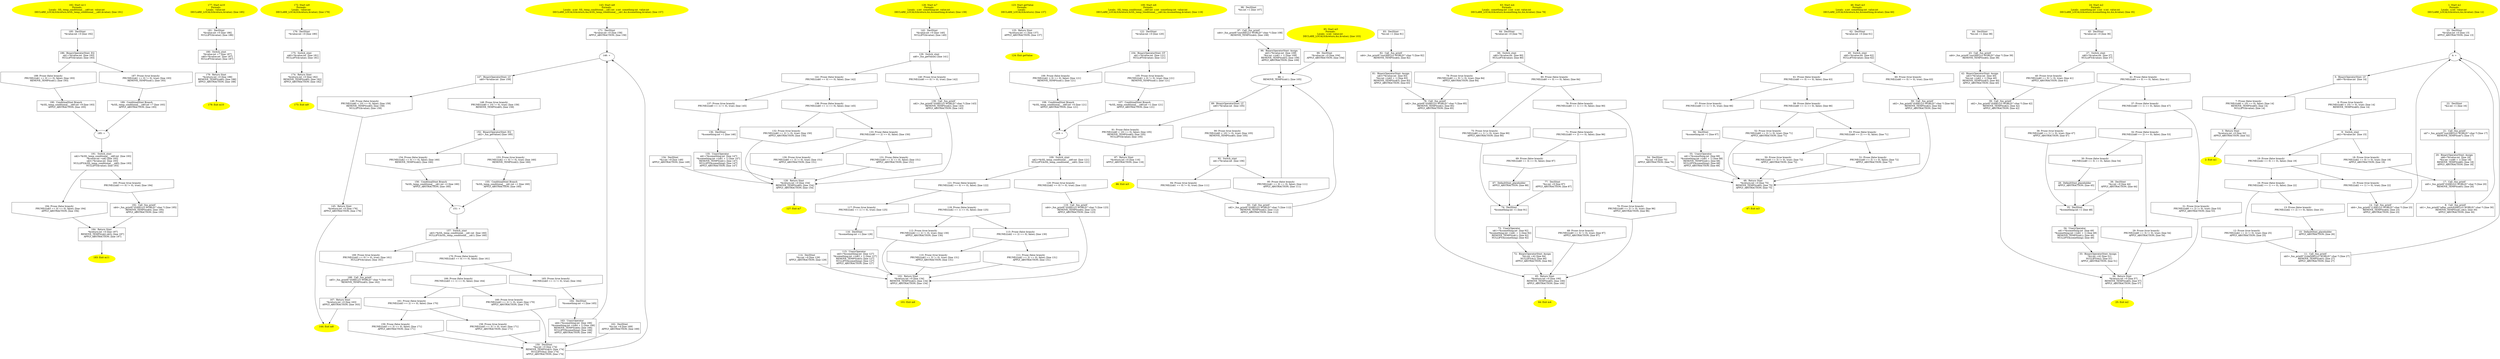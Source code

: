 digraph iCFG {
195 [label="195:  DeclStmt \n   *&value:int =0 [line 192]\n " shape="box"]
	

	 195 -> 186 ;
194 [label="194: Prune (false branch) \n   PRUNE(((n$3 == 0) == 0), false); [line 194]\n  APPLY_ABSTRACTION; [line 194]\n " shape="invhouse"]
	

	 194 -> 184 ;
193 [label="193: Prune (true branch) \n   PRUNE(((n$3 == 0) != 0), true); [line 194]\n " shape="invhouse"]
	

	 193 -> 192 ;
192 [label="192:  Call _fun_printf \n   n$4=_fun_printf(\"(0)HELLO WORLD!\":char *) [line 195]\n  REMOVE_TEMPS(n$4); [line 195]\n  APPLY_ABSTRACTION; [line 195]\n " shape="box"]
	

	 192 -> 184 ;
191 [label="191:  Switch_stmt \n   n$2=*&SIL_temp_conditional___n$0:int  [line 193]\n  *&value:int =n$2 [line 193]\n  n$3=*&value:int  [line 193]\n  NULLIFY(&SIL_temp_conditional___n$0); [line 193]\n  NULLIFY(&value); [line 193]\n " shape="box"]
	

	 191 -> 193 ;
	 191 -> 194 ;
190 [label="190:  ConditinalStmt Branch \n   *&SIL_temp_conditional___n$0:int =9 [line 193]\n  APPLY_ABSTRACTION; [line 193]\n " shape="box"]
	

	 190 -> 185 ;
189 [label="189:  ConditinalStmt Branch \n   *&SIL_temp_conditional___n$0:int =7 [line 193]\n  APPLY_ABSTRACTION; [line 193]\n " shape="box"]
	

	 189 -> 185 ;
188 [label="188: Prune (false branch) \n   PRUNE(((n$1 == 0) == 0), false); [line 193]\n  REMOVE_TEMPS(n$1); [line 193]\n " shape="invhouse"]
	

	 188 -> 190 ;
187 [label="187: Prune (true branch) \n   PRUNE(((n$1 == 0) != 0), true); [line 193]\n  REMOVE_TEMPS(n$1); [line 193]\n " shape="invhouse"]
	

	 187 -> 189 ;
186 [label="186:  BinaryOperatorStmt: EQ \n   n$1=*&value:int  [line 193]\n  NULLIFY(&value); [line 193]\n " shape="box"]
	

	 186 -> 187 ;
	 186 -> 188 ;
185 [label="185: + \n  " ]
	

	 185 -> 191 ;
184 [label="184:  Return Stmt \n   *&return:int =0 [line 197]\n  REMOVE_TEMPS(n$2,n$3); [line 197]\n  APPLY_ABSTRACTION; [line 197]\n " shape="box"]
	

	 184 -> 183 ;
183 [label="183: Exit m11 \n  " color=yellow style=filled]
	

182 [label="182: Start m11\nFormals: \nLocals:  SIL_temp_conditional___n$0:int  value:int  \n   DECLARE_LOCALS(&return,&SIL_temp_conditional___n$0,&value); [line 191]\n " color=yellow style=filled]
	

	 182 -> 195 ;
181 [label="181:  DeclStmt \n   *&value:int =0 [line 186]\n  NULLIFY(&value); [line 186]\n " shape="box"]
	

	 181 -> 180 ;
180 [label="180:  Switch_stmt \n   *&value:int =7 [line 187]\n  n$0=*&value:int  [line 187]\n  NULLIFY(&value); [line 187]\n " shape="box"]
	

	 180 -> 179 ;
179 [label="179:  Return Stmt \n   *&return:int =0 [line 188]\n  REMOVE_TEMPS(n$0); [line 188]\n  APPLY_ABSTRACTION; [line 188]\n " shape="box"]
	

	 179 -> 178 ;
178 [label="178: Exit m10 \n  " color=yellow style=filled]
	

177 [label="177: Start m10\nFormals: \nLocals:  value:int  \n   DECLARE_LOCALS(&return,&value); [line 185]\n " color=yellow style=filled]
	

	 177 -> 181 ;
176 [label="176:  DeclStmt \n   *&value:int =0 [line 180]\n " shape="box"]
	

	 176 -> 175 ;
175 [label="175:  Switch_stmt \n   n$0=*&value:int  [line 181]\n  NULLIFY(&value); [line 181]\n " shape="box"]
	

	 175 -> 174 ;
174 [label="174:  Return Stmt \n   *&return:int =0 [line 182]\n  REMOVE_TEMPS(n$0); [line 182]\n  APPLY_ABSTRACTION; [line 182]\n " shape="box"]
	

	 174 -> 173 ;
173 [label="173: Exit m9 \n  " color=yellow style=filled]
	

172 [label="172: Start m9\nFormals: \nLocals:  value:int  \n   DECLARE_LOCALS(&return,&value); [line 179]\n " color=yellow style=filled]
	

	 172 -> 176 ;
171 [label="171:  DeclStmt \n   *&value:int =0 [line 158]\n  APPLY_ABSTRACTION; [line 158]\n " shape="box"]
	

	 171 -> 146 ;
170 [label="170: Prune (false branch) \n   PRUNE(((n$3 == 0) == 0), false); [line 161]\n " shape="invhouse"]
	

	 170 -> 165 ;
	 170 -> 166 ;
169 [label="169: Prune (true branch) \n   PRUNE(((n$3 == 0) != 0), true); [line 161]\n  NULLIFY(&value); [line 161]\n " shape="invhouse"]
	

	 169 -> 168 ;
168 [label="168:  Call _fun_printf \n   n$5=_fun_printf(\"(0)HELLO WORLD!\":char *) [line 162]\n  REMOVE_TEMPS(n$5); [line 162]\n " shape="box"]
	

	 168 -> 167 ;
167 [label="167:  Return Stmt \n   *&return:int =0 [line 163]\n  APPLY_ABSTRACTION; [line 163]\n " shape="box"]
	

	 167 -> 144 ;
166 [label="166: Prune (false branch) \n   PRUNE(((n$3 == 1) == 0), false); [line 164]\n " shape="invhouse"]
	

	 166 -> 160 ;
	 166 -> 161 ;
165 [label="165: Prune (true branch) \n   PRUNE(((n$3 == 1) != 0), true); [line 164]\n " shape="invhouse"]
	

	 165 -> 164 ;
164 [label="164:  DeclStmt \n   *&something:int =1 [line 165]\n " shape="box"]
	

	 164 -> 163 ;
163 [label="163:  UnaryOperator \n   n$4=*&something:int  [line 166]\n  *&something:int =(n$4 + 1) [line 166]\n  REMOVE_TEMPS(n$4); [line 166]\n  NULLIFY(&something); [line 166]\n  APPLY_ABSTRACTION; [line 166]\n " shape="box"]
	

	 163 -> 146 ;
162 [label="162:  DeclStmt \n   *&z:int =9 [line 169]\n  APPLY_ABSTRACTION; [line 169]\n " shape="box"]
	

	 162 -> 150 ;
161 [label="161: Prune (false branch) \n   PRUNE(((n$3 == 2) == 0), false); [line 170]\n " shape="invhouse"]
	

	 161 -> 158 ;
	 161 -> 159 ;
160 [label="160: Prune (true branch) \n   PRUNE(((n$3 == 2) != 0), true); [line 170]\n  APPLY_ABSTRACTION; [line 170]\n " shape="invhouse"]
	

	 160 -> 150 ;
159 [label="159: Prune (false branch) \n   PRUNE(((n$3 == 3) == 0), false); [line 171]\n  APPLY_ABSTRACTION; [line 171]\n " shape="invhouse"]
	

	 159 -> 150 ;
158 [label="158: Prune (true branch) \n   PRUNE(((n$3 == 3) != 0), true); [line 171]\n  APPLY_ABSTRACTION; [line 171]\n " shape="invhouse"]
	

	 158 -> 150 ;
157 [label="157:  Switch_stmt \n   n$3=*&SIL_temp_conditional___n$1:int  [line 160]\n  NULLIFY(&SIL_temp_conditional___n$1); [line 160]\n " shape="box"]
	

	 157 -> 169 ;
	 157 -> 170 ;
156 [label="156:  ConditinalStmt Branch \n   *&SIL_temp_conditional___n$1:int =2 [line 160]\n  APPLY_ABSTRACTION; [line 160]\n " shape="box"]
	

	 156 -> 151 ;
155 [label="155:  ConditinalStmt Branch \n   *&SIL_temp_conditional___n$1:int =1 [line 160]\n  APPLY_ABSTRACTION; [line 160]\n " shape="box"]
	

	 155 -> 151 ;
154 [label="154: Prune (false branch) \n   PRUNE(((n$2 == 0) == 0), false); [line 160]\n  REMOVE_TEMPS(n$2); [line 160]\n " shape="invhouse"]
	

	 154 -> 156 ;
153 [label="153: Prune (true branch) \n   PRUNE(((n$2 == 0) != 0), true); [line 160]\n  REMOVE_TEMPS(n$2); [line 160]\n " shape="invhouse"]
	

	 153 -> 155 ;
152 [label="152:  BinaryOperatorStmt: EQ \n   n$2=_fun_getValue() [line 160]\n " shape="box"]
	

	 152 -> 153 ;
	 152 -> 154 ;
151 [label="151: + \n  " ]
	

	 151 -> 157 ;
150 [label="150:  DeclStmt \n   *&a:int =0 [line 174]\n  REMOVE_TEMPS(n$3); [line 174]\n  NULLIFY(&a); [line 174]\n  APPLY_ABSTRACTION; [line 174]\n " shape="box"]
	

	 150 -> 146 ;
149 [label="149: Prune (false branch) \n   PRUNE(((n$0 < 10) == 0), false); [line 159]\n  REMOVE_TEMPS(n$0); [line 159]\n  NULLIFY(&value); [line 159]\n " shape="invhouse"]
	

	 149 -> 145 ;
148 [label="148: Prune (true branch) \n   PRUNE(((n$0 < 10) != 0), true); [line 159]\n  REMOVE_TEMPS(n$0); [line 159]\n " shape="invhouse"]
	

	 148 -> 152 ;
147 [label="147:  BinaryOperatorStmt: LT \n   n$0=*&value:int  [line 159]\n " shape="box"]
	

	 147 -> 148 ;
	 147 -> 149 ;
146 [label="146: + \n  " ]
	

	 146 -> 147 ;
145 [label="145:  Return Stmt \n   *&return:int =0 [line 176]\n  APPLY_ABSTRACTION; [line 176]\n " shape="box"]
	

	 145 -> 144 ;
144 [label="144: Exit m8 \n  " color=yellow style=filled]
	

143 [label="143: Start m8\nFormals: \nLocals:  a:int  SIL_temp_conditional___n$1:int  z:int  something:int  value:int  \n   DECLARE_LOCALS(&return,&a,&SIL_temp_conditional___n$1,&z,&something,&value); [line 157]\n " color=yellow style=filled]
	

	 143 -> 171 ;
142 [label="142:  DeclStmt \n   *&value:int =0 [line 140]\n  NULLIFY(&value); [line 140]\n " shape="box"]
	

	 142 -> 129 ;
141 [label="141: Prune (false branch) \n   PRUNE(((n$0 == 0) == 0), false); [line 142]\n " shape="invhouse"]
	

	 141 -> 137 ;
	 141 -> 138 ;
140 [label="140: Prune (true branch) \n   PRUNE(((n$0 == 0) != 0), true); [line 142]\n " shape="invhouse"]
	

	 140 -> 139 ;
139 [label="139:  Call _fun_printf \n   n$2=_fun_printf(\"(0)HELLO WORLD!\":char *) [line 143]\n  REMOVE_TEMPS(n$2); [line 143]\n  APPLY_ABSTRACTION; [line 143]\n " shape="box"]
	

	 139 -> 128 ;
138 [label="138: Prune (false branch) \n   PRUNE(((n$0 == 1) == 0), false); [line 145]\n " shape="invhouse"]
	

	 138 -> 132 ;
	 138 -> 133 ;
137 [label="137: Prune (true branch) \n   PRUNE(((n$0 == 1) != 0), true); [line 145]\n " shape="invhouse"]
	

	 137 -> 136 ;
136 [label="136:  DeclStmt \n   *&something:int =1 [line 146]\n " shape="box"]
	

	 136 -> 135 ;
135 [label="135:  UnaryOperator \n   n$1=*&something:int  [line 147]\n  *&something:int =(n$1 + 1) [line 147]\n  REMOVE_TEMPS(n$1); [line 147]\n  NULLIFY(&something); [line 147]\n  APPLY_ABSTRACTION; [line 147]\n " shape="box"]
	

	 135 -> 128 ;
134 [label="134:  DeclStmt \n   *&z:int =9 [line 149]\n  APPLY_ABSTRACTION; [line 149]\n " shape="box"]
	

	 134 -> 128 ;
133 [label="133: Prune (false branch) \n   PRUNE(((n$0 == 2) == 0), false); [line 150]\n " shape="invhouse"]
	

	 133 -> 130 ;
	 133 -> 131 ;
132 [label="132: Prune (true branch) \n   PRUNE(((n$0 == 2) != 0), true); [line 150]\n  APPLY_ABSTRACTION; [line 150]\n " shape="invhouse"]
	

	 132 -> 128 ;
131 [label="131: Prune (false branch) \n   PRUNE(((n$0 == 3) == 0), false); [line 151]\n  APPLY_ABSTRACTION; [line 151]\n " shape="invhouse"]
	

	 131 -> 128 ;
130 [label="130: Prune (true branch) \n   PRUNE(((n$0 == 3) != 0), true); [line 151]\n  APPLY_ABSTRACTION; [line 151]\n " shape="invhouse"]
	

	 130 -> 128 ;
129 [label="129:  Switch_stmt \n   n$0=_fun_getValue() [line 141]\n " shape="box"]
	

	 129 -> 140 ;
	 129 -> 141 ;
128 [label="128:  Return Stmt \n   *&return:int =0 [line 154]\n  REMOVE_TEMPS(n$0); [line 154]\n  APPLY_ABSTRACTION; [line 154]\n " shape="box"]
	

	 128 -> 127 ;
127 [label="127: Exit m7 \n  " color=yellow style=filled]
	

126 [label="126: Start m7\nFormals: \nLocals:  z:int  something:int  value:int  \n   DECLARE_LOCALS(&return,&z,&something,&value); [line 139]\n " color=yellow style=filled]
	

	 126 -> 142 ;
125 [label="125:  Return Stmt \n   *&return:int =1 [line 137]\n  APPLY_ABSTRACTION; [line 137]\n " shape="box"]
	

	 125 -> 124 ;
124 [label="124: Exit getValue \n  " color=yellow style=filled]
	

123 [label="123: Start getValue\nFormals: \nLocals:  \n   DECLARE_LOCALS(&return); [line 137]\n " color=yellow style=filled]
	

	 123 -> 125 ;
122 [label="122:  DeclStmt \n   *&value:int =0 [line 120]\n " shape="box"]
	

	 122 -> 104 ;
121 [label="121: Prune (false branch) \n   PRUNE(((n$2 == 0) == 0), false); [line 122]\n " shape="invhouse"]
	

	 121 -> 117 ;
	 121 -> 118 ;
120 [label="120: Prune (true branch) \n   PRUNE(((n$2 == 0) != 0), true); [line 122]\n " shape="invhouse"]
	

	 120 -> 119 ;
119 [label="119:  Call _fun_printf \n   n$4=_fun_printf(\"(0)HELLO WORLD!\":char *) [line 123]\n  REMOVE_TEMPS(n$4); [line 123]\n  APPLY_ABSTRACTION; [line 123]\n " shape="box"]
	

	 119 -> 102 ;
118 [label="118: Prune (false branch) \n   PRUNE(((n$2 == 1) == 0), false); [line 125]\n " shape="invhouse"]
	

	 118 -> 112 ;
	 118 -> 113 ;
117 [label="117: Prune (true branch) \n   PRUNE(((n$2 == 1) != 0), true); [line 125]\n " shape="invhouse"]
	

	 117 -> 116 ;
116 [label="116:  DeclStmt \n   *&something:int =1 [line 126]\n " shape="box"]
	

	 116 -> 115 ;
115 [label="115:  UnaryOperator \n   n$3=*&something:int  [line 127]\n  *&something:int =(n$3 + 1) [line 127]\n  REMOVE_TEMPS(n$3); [line 127]\n  NULLIFY(&something); [line 127]\n  APPLY_ABSTRACTION; [line 127]\n " shape="box"]
	

	 115 -> 102 ;
114 [label="114:  DeclStmt \n   *&z:int =9 [line 129]\n  APPLY_ABSTRACTION; [line 129]\n " shape="box"]
	

	 114 -> 102 ;
113 [label="113: Prune (false branch) \n   PRUNE(((n$2 == 2) == 0), false); [line 130]\n " shape="invhouse"]
	

	 113 -> 110 ;
	 113 -> 111 ;
112 [label="112: Prune (true branch) \n   PRUNE(((n$2 == 2) != 0), true); [line 130]\n  APPLY_ABSTRACTION; [line 130]\n " shape="invhouse"]
	

	 112 -> 102 ;
111 [label="111: Prune (false branch) \n   PRUNE(((n$2 == 3) == 0), false); [line 131]\n  APPLY_ABSTRACTION; [line 131]\n " shape="invhouse"]
	

	 111 -> 102 ;
110 [label="110: Prune (true branch) \n   PRUNE(((n$2 == 3) != 0), true); [line 131]\n  APPLY_ABSTRACTION; [line 131]\n " shape="invhouse"]
	

	 110 -> 102 ;
109 [label="109:  Switch_stmt \n   n$2=*&SIL_temp_conditional___n$0:int  [line 121]\n  NULLIFY(&SIL_temp_conditional___n$0); [line 121]\n " shape="box"]
	

	 109 -> 120 ;
	 109 -> 121 ;
108 [label="108:  ConditinalStmt Branch \n   *&SIL_temp_conditional___n$0:int =0 [line 121]\n  APPLY_ABSTRACTION; [line 121]\n " shape="box"]
	

	 108 -> 103 ;
107 [label="107:  ConditinalStmt Branch \n   *&SIL_temp_conditional___n$0:int =1 [line 121]\n  APPLY_ABSTRACTION; [line 121]\n " shape="box"]
	

	 107 -> 103 ;
106 [label="106: Prune (false branch) \n   PRUNE(((n$1 > 0) == 0), false); [line 121]\n  REMOVE_TEMPS(n$1); [line 121]\n " shape="invhouse"]
	

	 106 -> 108 ;
105 [label="105: Prune (true branch) \n   PRUNE(((n$1 > 0) != 0), true); [line 121]\n  REMOVE_TEMPS(n$1); [line 121]\n " shape="invhouse"]
	

	 105 -> 107 ;
104 [label="104:  BinaryOperatorStmt: GT \n   n$1=*&value:int  [line 121]\n  NULLIFY(&value); [line 121]\n " shape="box"]
	

	 104 -> 105 ;
	 104 -> 106 ;
103 [label="103: + \n  " ]
	

	 103 -> 109 ;
102 [label="102:  Return Stmt \n   *&return:int =0 [line 134]\n  REMOVE_TEMPS(n$2); [line 134]\n  APPLY_ABSTRACTION; [line 134]\n " shape="box"]
	

	 102 -> 101 ;
101 [label="101: Exit m6 \n  " color=yellow style=filled]
	

100 [label="100: Start m6\nFormals: \nLocals:  SIL_temp_conditional___n$0:int  z:int  something:int  value:int  \n   DECLARE_LOCALS(&return,&SIL_temp_conditional___n$0,&z,&something,&value); [line 119]\n " color=yellow style=filled]
	

	 100 -> 122 ;
99 [label="99:  DeclStmt \n   *&value:int =0 [line 104]\n  APPLY_ABSTRACTION; [line 104]\n " shape="box"]
	

	 99 -> 88 ;
98 [label="98:  DeclStmt \n   *&x:int =1 [line 107]\n " shape="box"]
	

	 98 -> 97 ;
97 [label="97:  Call _fun_printf \n   n$4=_fun_printf(\"(out)HELLO WORLD!\":char *) [line 108]\n  REMOVE_TEMPS(n$4); [line 108]\n " shape="box"]
	

	 97 -> 96 ;
96 [label="96:  BinaryOperatorStmt: Assign \n   n$3=*&value:int  [line 109]\n  *&x:int =(n$3 + 1) [line 109]\n  REMOVE_TEMPS(n$3); [line 109]\n  APPLY_ABSTRACTION; [line 109]\n " shape="box"]
	

	 96 -> 88 ;
95 [label="95: Prune (false branch) \n   PRUNE(((n$1 == 0) == 0), false); [line 111]\n  APPLY_ABSTRACTION; [line 111]\n " shape="invhouse"]
	

	 95 -> 88 ;
94 [label="94: Prune (true branch) \n   PRUNE(((n$1 == 0) != 0), true); [line 111]\n " shape="invhouse"]
	

	 94 -> 93 ;
93 [label="93:  Call _fun_printf \n   n$2=_fun_printf(\"(0)HELLO WORLD!\":char *) [line 112]\n  REMOVE_TEMPS(n$2); [line 112]\n  APPLY_ABSTRACTION; [line 112]\n " shape="box"]
	

	 93 -> 88 ;
92 [label="92:  Switch_stmt \n   n$1=*&value:int  [line 106]\n " shape="box"]
	

	 92 -> 94 ;
	 92 -> 95 ;
91 [label="91: Prune (false branch) \n   PRUNE(((n$0 < 10) == 0), false); [line 105]\n  REMOVE_TEMPS(n$0); [line 105]\n  NULLIFY(&value); [line 105]\n " shape="invhouse"]
	

	 91 -> 87 ;
90 [label="90: Prune (true branch) \n   PRUNE(((n$0 < 10) != 0), true); [line 105]\n  REMOVE_TEMPS(n$0); [line 105]\n " shape="invhouse"]
	

	 90 -> 92 ;
89 [label="89:  BinaryOperatorStmt: LT \n   n$0=*&value:int  [line 105]\n " shape="box"]
	

	 89 -> 90 ;
	 89 -> 91 ;
88 [label="88: + \n   REMOVE_TEMPS(n$1); [line 105]\n " ]
	

	 88 -> 89 ;
87 [label="87:  Return Stmt \n   *&return:int =0 [line 116]\n  APPLY_ABSTRACTION; [line 116]\n " shape="box"]
	

	 87 -> 86 ;
86 [label="86: Exit m5 \n  " color=yellow style=filled]
	

85 [label="85: Start m5\nFormals: \nLocals:  x:int  value:int  \n   DECLARE_LOCALS(&return,&x,&value); [line 103]\n " color=yellow style=filled]
	

	 85 -> 99 ;
84 [label="84:  DeclStmt \n   *&value:int =0 [line 79]\n " shape="box"]
	

	 84 -> 66 ;
83 [label="83:  DeclStmt \n   *&x:int =1 [line 81]\n " shape="box"]
	

	 83 -> 82 ;
82 [label="82:  Call _fun_printf \n   n$4=_fun_printf(\"(out)HELLO WORLD!\":char *) [line 82]\n  REMOVE_TEMPS(n$4); [line 82]\n " shape="box"]
	

	 82 -> 81 ;
81 [label="81:  BinaryOperatorStmt: Assign \n   n$3=*&value:int  [line 83]\n  *&x:int =(n$3 + 1) [line 83]\n  REMOVE_TEMPS(n$3); [line 83]\n  APPLY_ABSTRACTION; [line 83]\n " shape="box"]
	

	 81 -> 78 ;
80 [label="80: Prune (false branch) \n   PRUNE(((n$0 == 0) == 0), false); [line 84]\n " shape="invhouse"]
	

	 80 -> 75 ;
	 80 -> 76 ;
79 [label="79: Prune (true branch) \n   PRUNE(((n$0 == 0) != 0), true); [line 84]\n  APPLY_ABSTRACTION; [line 84]\n " shape="invhouse"]
	

	 79 -> 78 ;
78 [label="78:  Call _fun_printf \n   n$2=_fun_printf(\"(0)HELLO WORLD!\":char *) [line 85]\n  REMOVE_TEMPS(n$2); [line 85]\n  APPLY_ABSTRACTION; [line 85]\n " shape="box"]
	

	 78 -> 65 ;
77 [label="77:  DeclStmt \n   *&z:int =9 [line 87]\n  APPLY_ABSTRACTION; [line 87]\n " shape="box"]
	

	 77 -> 74 ;
76 [label="76: Prune (false branch) \n   PRUNE(((n$0 == 1) == 0), false); [line 90]\n " shape="invhouse"]
	

	 76 -> 70 ;
	 76 -> 71 ;
75 [label="75: Prune (true branch) \n   PRUNE(((n$0 == 1) != 0), true); [line 90]\n  APPLY_ABSTRACTION; [line 90]\n " shape="invhouse"]
	

	 75 -> 74 ;
74 [label="74:  DeclStmt \n   *&something:int =1 [line 91]\n " shape="box"]
	

	 74 -> 73 ;
73 [label="73:  UnaryOperator \n   n$1=*&something:int  [line 92]\n  *&something:int =(n$1 + 1) [line 92]\n  REMOVE_TEMPS(n$1); [line 92]\n  NULLIFY(&something); [line 92]\n " shape="box"]
	

	 73 -> 72 ;
72 [label="72:  BinaryOperatorStmt: Assign \n   *&z:int =42 [line 94]\n  NULLIFY(&z); [line 94]\n  APPLY_ABSTRACTION; [line 94]\n " shape="box"]
	

	 72 -> 65 ;
71 [label="71: Prune (false branch) \n   PRUNE(((n$0 == 2) == 0), false); [line 96]\n " shape="invhouse"]
	

	 71 -> 68 ;
	 71 -> 69 ;
70 [label="70: Prune (true branch) \n   PRUNE(((n$0 == 2) != 0), true); [line 96]\n  APPLY_ABSTRACTION; [line 96]\n " shape="invhouse"]
	

	 70 -> 65 ;
69 [label="69: Prune (false branch) \n   PRUNE(((n$0 == 3) == 0), false); [line 97]\n " shape="invhouse"]
	

	 69 -> 67 ;
68 [label="68: Prune (true branch) \n   PRUNE(((n$0 == 3) != 0), true); [line 97]\n  APPLY_ABSTRACTION; [line 97]\n " shape="invhouse"]
	

	 68 -> 65 ;
67 [label="67:  DefaultStmt_placeholder \n   APPLY_ABSTRACTION; [line 88]\n " shape="box"]
	

	 67 -> 74 ;
66 [label="66:  Switch_stmt \n   n$0=*&value:int  [line 80]\n  NULLIFY(&value); [line 80]\n " shape="box"]
	

	 66 -> 79 ;
	 66 -> 80 ;
65 [label="65:  Return Stmt \n   *&return:int =0 [line 100]\n  REMOVE_TEMPS(n$0); [line 100]\n  APPLY_ABSTRACTION; [line 100]\n " shape="box"]
	

	 65 -> 64 ;
64 [label="64: Exit m4 \n  " color=yellow style=filled]
	

63 [label="63: Start m4\nFormals: \nLocals:  something:int  z:int  x:int  value:int  \n   DECLARE_LOCALS(&return,&something,&z,&x,&value); [line 78]\n " color=yellow style=filled]
	

	 63 -> 84 ;
62 [label="62:  DeclStmt \n   *&value:int =0 [line 61]\n " shape="box"]
	

	 62 -> 49 ;
61 [label="61: Prune (false branch) \n   PRUNE(((n$0 == 0) == 0), false); [line 63]\n " shape="invhouse"]
	

	 61 -> 57 ;
	 61 -> 58 ;
60 [label="60: Prune (true branch) \n   PRUNE(((n$0 == 0) != 0), true); [line 63]\n " shape="invhouse"]
	

	 60 -> 59 ;
59 [label="59:  Call _fun_printf \n   n$2=_fun_printf(\"(0)HELLO WORLD!\":char *) [line 64]\n  REMOVE_TEMPS(n$2); [line 64]\n  APPLY_ABSTRACTION; [line 64]\n " shape="box"]
	

	 59 -> 48 ;
58 [label="58: Prune (false branch) \n   PRUNE(((n$0 == 1) == 0), false); [line 66]\n " shape="invhouse"]
	

	 58 -> 52 ;
	 58 -> 53 ;
57 [label="57: Prune (true branch) \n   PRUNE(((n$0 == 1) != 0), true); [line 66]\n " shape="invhouse"]
	

	 57 -> 56 ;
56 [label="56:  DeclStmt \n   *&something:int =1 [line 67]\n " shape="box"]
	

	 56 -> 55 ;
55 [label="55:  UnaryOperator \n   n$1=*&something:int  [line 68]\n  *&something:int =(n$1 + 1) [line 68]\n  REMOVE_TEMPS(n$1); [line 68]\n  NULLIFY(&something); [line 68]\n  APPLY_ABSTRACTION; [line 68]\n " shape="box"]
	

	 55 -> 48 ;
54 [label="54:  DeclStmt \n   *&z:int =9 [line 70]\n  APPLY_ABSTRACTION; [line 70]\n " shape="box"]
	

	 54 -> 48 ;
53 [label="53: Prune (false branch) \n   PRUNE(((n$0 == 2) == 0), false); [line 71]\n " shape="invhouse"]
	

	 53 -> 50 ;
	 53 -> 51 ;
52 [label="52: Prune (true branch) \n   PRUNE(((n$0 == 2) != 0), true); [line 71]\n  APPLY_ABSTRACTION; [line 71]\n " shape="invhouse"]
	

	 52 -> 48 ;
51 [label="51: Prune (false branch) \n   PRUNE(((n$0 == 3) == 0), false); [line 72]\n  APPLY_ABSTRACTION; [line 72]\n " shape="invhouse"]
	

	 51 -> 48 ;
50 [label="50: Prune (true branch) \n   PRUNE(((n$0 == 3) != 0), true); [line 72]\n  APPLY_ABSTRACTION; [line 72]\n " shape="invhouse"]
	

	 50 -> 48 ;
49 [label="49:  Switch_stmt \n   n$0=*&value:int  [line 62]\n  NULLIFY(&value); [line 62]\n " shape="box"]
	

	 49 -> 60 ;
	 49 -> 61 ;
48 [label="48:  Return Stmt \n   *&return:int =0 [line 75]\n  REMOVE_TEMPS(n$0); [line 75]\n  APPLY_ABSTRACTION; [line 75]\n " shape="box"]
	

	 48 -> 47 ;
47 [label="47: Exit m3 \n  " color=yellow style=filled]
	

46 [label="46: Start m3\nFormals: \nLocals:  z:int  something:int  value:int  \n   DECLARE_LOCALS(&return,&z,&something,&value); [line 60]\n " color=yellow style=filled]
	

	 46 -> 62 ;
45 [label="45:  DeclStmt \n   *&value:int =0 [line 36]\n " shape="box"]
	

	 45 -> 27 ;
44 [label="44:  DeclStmt \n   *&x:int =1 [line 38]\n " shape="box"]
	

	 44 -> 43 ;
43 [label="43:  Call _fun_printf \n   n$4=_fun_printf(\"(out)HELLO WORLD!\":char *) [line 39]\n  REMOVE_TEMPS(n$4); [line 39]\n " shape="box"]
	

	 43 -> 42 ;
42 [label="42:  BinaryOperatorStmt: Assign \n   n$3=*&value:int  [line 40]\n  *&x:int =(n$3 + 1) [line 40]\n  REMOVE_TEMPS(n$3); [line 40]\n  APPLY_ABSTRACTION; [line 40]\n " shape="box"]
	

	 42 -> 39 ;
41 [label="41: Prune (false branch) \n   PRUNE(((n$0 == 0) == 0), false); [line 41]\n " shape="invhouse"]
	

	 41 -> 36 ;
	 41 -> 37 ;
40 [label="40: Prune (true branch) \n   PRUNE(((n$0 == 0) != 0), true); [line 41]\n  APPLY_ABSTRACTION; [line 41]\n " shape="invhouse"]
	

	 40 -> 39 ;
39 [label="39:  Call _fun_printf \n   n$2=_fun_printf(\"(0)HELLO WORLD!\":char *) [line 42]\n  REMOVE_TEMPS(n$2); [line 42]\n  APPLY_ABSTRACTION; [line 42]\n " shape="box"]
	

	 39 -> 26 ;
38 [label="38:  DeclStmt \n   *&z:int =9 [line 44]\n  APPLY_ABSTRACTION; [line 44]\n " shape="box"]
	

	 38 -> 35 ;
37 [label="37: Prune (false branch) \n   PRUNE(((n$0 == 1) == 0), false); [line 47]\n " shape="invhouse"]
	

	 37 -> 31 ;
	 37 -> 32 ;
36 [label="36: Prune (true branch) \n   PRUNE(((n$0 == 1) != 0), true); [line 47]\n  APPLY_ABSTRACTION; [line 47]\n " shape="invhouse"]
	

	 36 -> 35 ;
35 [label="35:  DeclStmt \n   *&something:int =1 [line 48]\n " shape="box"]
	

	 35 -> 34 ;
34 [label="34:  UnaryOperator \n   n$1=*&something:int  [line 49]\n  *&something:int =(n$1 + 1) [line 49]\n  REMOVE_TEMPS(n$1); [line 49]\n  NULLIFY(&something); [line 49]\n " shape="box"]
	

	 34 -> 33 ;
33 [label="33:  BinaryOperatorStmt: Assign \n   *&z:int =42 [line 51]\n  NULLIFY(&z); [line 51]\n  APPLY_ABSTRACTION; [line 51]\n " shape="box"]
	

	 33 -> 26 ;
32 [label="32: Prune (false branch) \n   PRUNE(((n$0 == 2) == 0), false); [line 53]\n " shape="invhouse"]
	

	 32 -> 29 ;
	 32 -> 30 ;
31 [label="31: Prune (true branch) \n   PRUNE(((n$0 == 2) != 0), true); [line 53]\n  APPLY_ABSTRACTION; [line 53]\n " shape="invhouse"]
	

	 31 -> 26 ;
30 [label="30: Prune (false branch) \n   PRUNE(((n$0 == 3) == 0), false); [line 54]\n " shape="invhouse"]
	

	 30 -> 28 ;
29 [label="29: Prune (true branch) \n   PRUNE(((n$0 == 3) != 0), true); [line 54]\n  APPLY_ABSTRACTION; [line 54]\n " shape="invhouse"]
	

	 29 -> 26 ;
28 [label="28:  DefaultStmt_placeholder \n   APPLY_ABSTRACTION; [line 45]\n " shape="box"]
	

	 28 -> 35 ;
27 [label="27:  Switch_stmt \n   n$0=*&value:int  [line 37]\n  NULLIFY(&value); [line 37]\n " shape="box"]
	

	 27 -> 40 ;
	 27 -> 41 ;
26 [label="26:  Return Stmt \n   *&return:int =0 [line 57]\n  REMOVE_TEMPS(n$0); [line 57]\n  APPLY_ABSTRACTION; [line 57]\n " shape="box"]
	

	 26 -> 25 ;
25 [label="25: Exit m2 \n  " color=yellow style=filled]
	

24 [label="24: Start m2\nFormals: \nLocals:  something:int  z:int  x:int  value:int  \n   DECLARE_LOCALS(&return,&something,&z,&x,&value); [line 35]\n " color=yellow style=filled]
	

	 24 -> 45 ;
23 [label="23:  DeclStmt \n   *&value:int =0 [line 13]\n  APPLY_ABSTRACTION; [line 13]\n " shape="box"]
	

	 23 -> 4 ;
22 [label="22:  DeclStmt \n   *&x:int =1 [line 16]\n " shape="box"]
	

	 22 -> 21 ;
21 [label="21:  Call _fun_printf \n   n$7=_fun_printf(\"(out)HELLO WORLD!\":char *) [line 17]\n  REMOVE_TEMPS(n$7); [line 17]\n " shape="box"]
	

	 21 -> 20 ;
20 [label="20:  BinaryOperatorStmt: Assign \n   n$6=*&value:int  [line 18]\n  *&x:int =(n$6 + 1) [line 18]\n  REMOVE_TEMPS(n$6); [line 18]\n  APPLY_ABSTRACTION; [line 18]\n " shape="box"]
	

	 20 -> 17 ;
19 [label="19: Prune (false branch) \n   PRUNE(((n$2 == 0) == 0), false); [line 19]\n " shape="invhouse"]
	

	 19 -> 15 ;
	 19 -> 16 ;
18 [label="18: Prune (true branch) \n   PRUNE(((n$2 == 0) != 0), true); [line 19]\n  APPLY_ABSTRACTION; [line 19]\n " shape="invhouse"]
	

	 18 -> 17 ;
17 [label="17:  Call _fun_printf \n   n$5=_fun_printf(\"(0)HELLO WORLD!\":char *) [line 20]\n  REMOVE_TEMPS(n$5); [line 20]\n " shape="box"]
	

	 17 -> 8 ;
16 [label="16: Prune (false branch) \n   PRUNE(((n$2 == 1) == 0), false); [line 22]\n " shape="invhouse"]
	

	 16 -> 12 ;
	 16 -> 13 ;
15 [label="15: Prune (true branch) \n   PRUNE(((n$2 == 1) != 0), true); [line 22]\n " shape="invhouse"]
	

	 15 -> 14 ;
14 [label="14:  Call _fun_printf \n   n$4=_fun_printf(\"(1)HELLO WORLD!\":char *) [line 23]\n  REMOVE_TEMPS(n$4); [line 23]\n  APPLY_ABSTRACTION; [line 23]\n " shape="box"]
	

	 14 -> 4 ;
13 [label="13: Prune (false branch) \n   PRUNE(((n$2 == 2) == 0), false); [line 25]\n " shape="invhouse"]
	

	 13 -> 10 ;
12 [label="12: Prune (true branch) \n   PRUNE(((n$2 == 2) != 0), true); [line 25]\n  APPLY_ABSTRACTION; [line 25]\n " shape="invhouse"]
	

	 12 -> 11 ;
11 [label="11:  Call _fun_printf \n   n$3=_fun_printf(\"(2/def)HELLO WORLD!\":char *) [line 27]\n  REMOVE_TEMPS(n$3); [line 27]\n  APPLY_ABSTRACTION; [line 27]\n " shape="box"]
	

	 11 -> 4 ;
10 [label="10:  DefaultStmt_placeholder \n   APPLY_ABSTRACTION; [line 26]\n " shape="box"]
	

	 10 -> 11 ;
9 [label="9:  Switch_stmt \n   n$2=*&value:int  [line 15]\n " shape="box"]
	

	 9 -> 18 ;
	 9 -> 19 ;
8 [label="8:  Call _fun_printf \n   n$1=_fun_printf(\"(after_switch)HELLO WORLD!\":char *) [line 30]\n  REMOVE_TEMPS(n$1,n$2); [line 30]\n  APPLY_ABSTRACTION; [line 30]\n " shape="box"]
	

	 8 -> 4 ;
7 [label="7: Prune (false branch) \n   PRUNE(((n$0 < 10) == 0), false); [line 14]\n  REMOVE_TEMPS(n$0); [line 14]\n  NULLIFY(&value); [line 14]\n " shape="invhouse"]
	

	 7 -> 3 ;
6 [label="6: Prune (true branch) \n   PRUNE(((n$0 < 10) != 0), true); [line 14]\n  REMOVE_TEMPS(n$0); [line 14]\n " shape="invhouse"]
	

	 6 -> 9 ;
5 [label="5:  BinaryOperatorStmt: LT \n   n$0=*&value:int  [line 14]\n " shape="box"]
	

	 5 -> 6 ;
	 5 -> 7 ;
4 [label="4: + \n  " ]
	

	 4 -> 5 ;
3 [label="3:  Return Stmt \n   *&return:int =0 [line 32]\n  APPLY_ABSTRACTION; [line 32]\n " shape="box"]
	

	 3 -> 2 ;
2 [label="2: Exit m1 \n  " color=yellow style=filled]
	

1 [label="1: Start m1\nFormals: \nLocals:  x:int  value:int  \n   DECLARE_LOCALS(&return,&x,&value); [line 12]\n " color=yellow style=filled]
	

	 1 -> 23 ;
}
